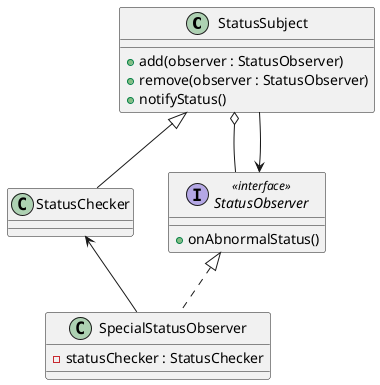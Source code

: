 @startuml
'https://plantuml.com/class-diagram

class StatusSubject {
+ add(observer : StatusObserver)
+ remove(observer : StatusObserver)
+ notifyStatus()
}

class StatusChecker {
}

interface StatusObserver<<interface>>{
+ onAbnormalStatus()
}
class SpecialStatusObserver {
- statusChecker : StatusChecker
}


StatusSubject <|-- StatusChecker

StatusSubject o-- StatusObserver
StatusSubject --> StatusObserver

StatusChecker <-- SpecialStatusObserver
StatusObserver <|.. SpecialStatusObserver

@enduml